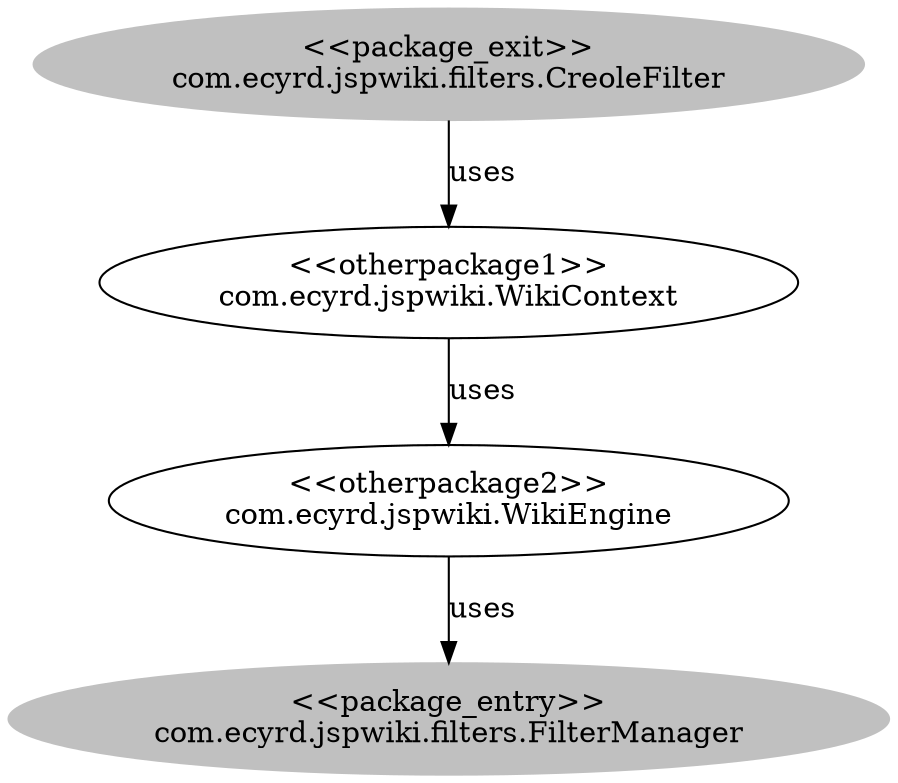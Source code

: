 digraph cd {
	com_ecyrd_jspwiki_filters_CreoleFilter [label="<<package_exit>>
com.ecyrd.jspwiki.filters.CreoleFilter",style=filled,color="grey"];
	com_ecyrd_jspwiki_filters_FilterManager [label="<<package_entry>>
com.ecyrd.jspwiki.filters.FilterManager",style=filled,color="grey"];
	com_ecyrd_jspwiki_WikiContext [label="<<otherpackage1>>
com.ecyrd.jspwiki.WikiContext"];
	com_ecyrd_jspwiki_WikiEngine [label="<<otherpackage2>>
com.ecyrd.jspwiki.WikiEngine"];
	com_ecyrd_jspwiki_filters_CreoleFilter -> com_ecyrd_jspwiki_WikiContext [label=uses];
	com_ecyrd_jspwiki_WikiEngine -> com_ecyrd_jspwiki_filters_FilterManager [label=uses];
	com_ecyrd_jspwiki_WikiContext -> com_ecyrd_jspwiki_WikiEngine [label=uses];
}
